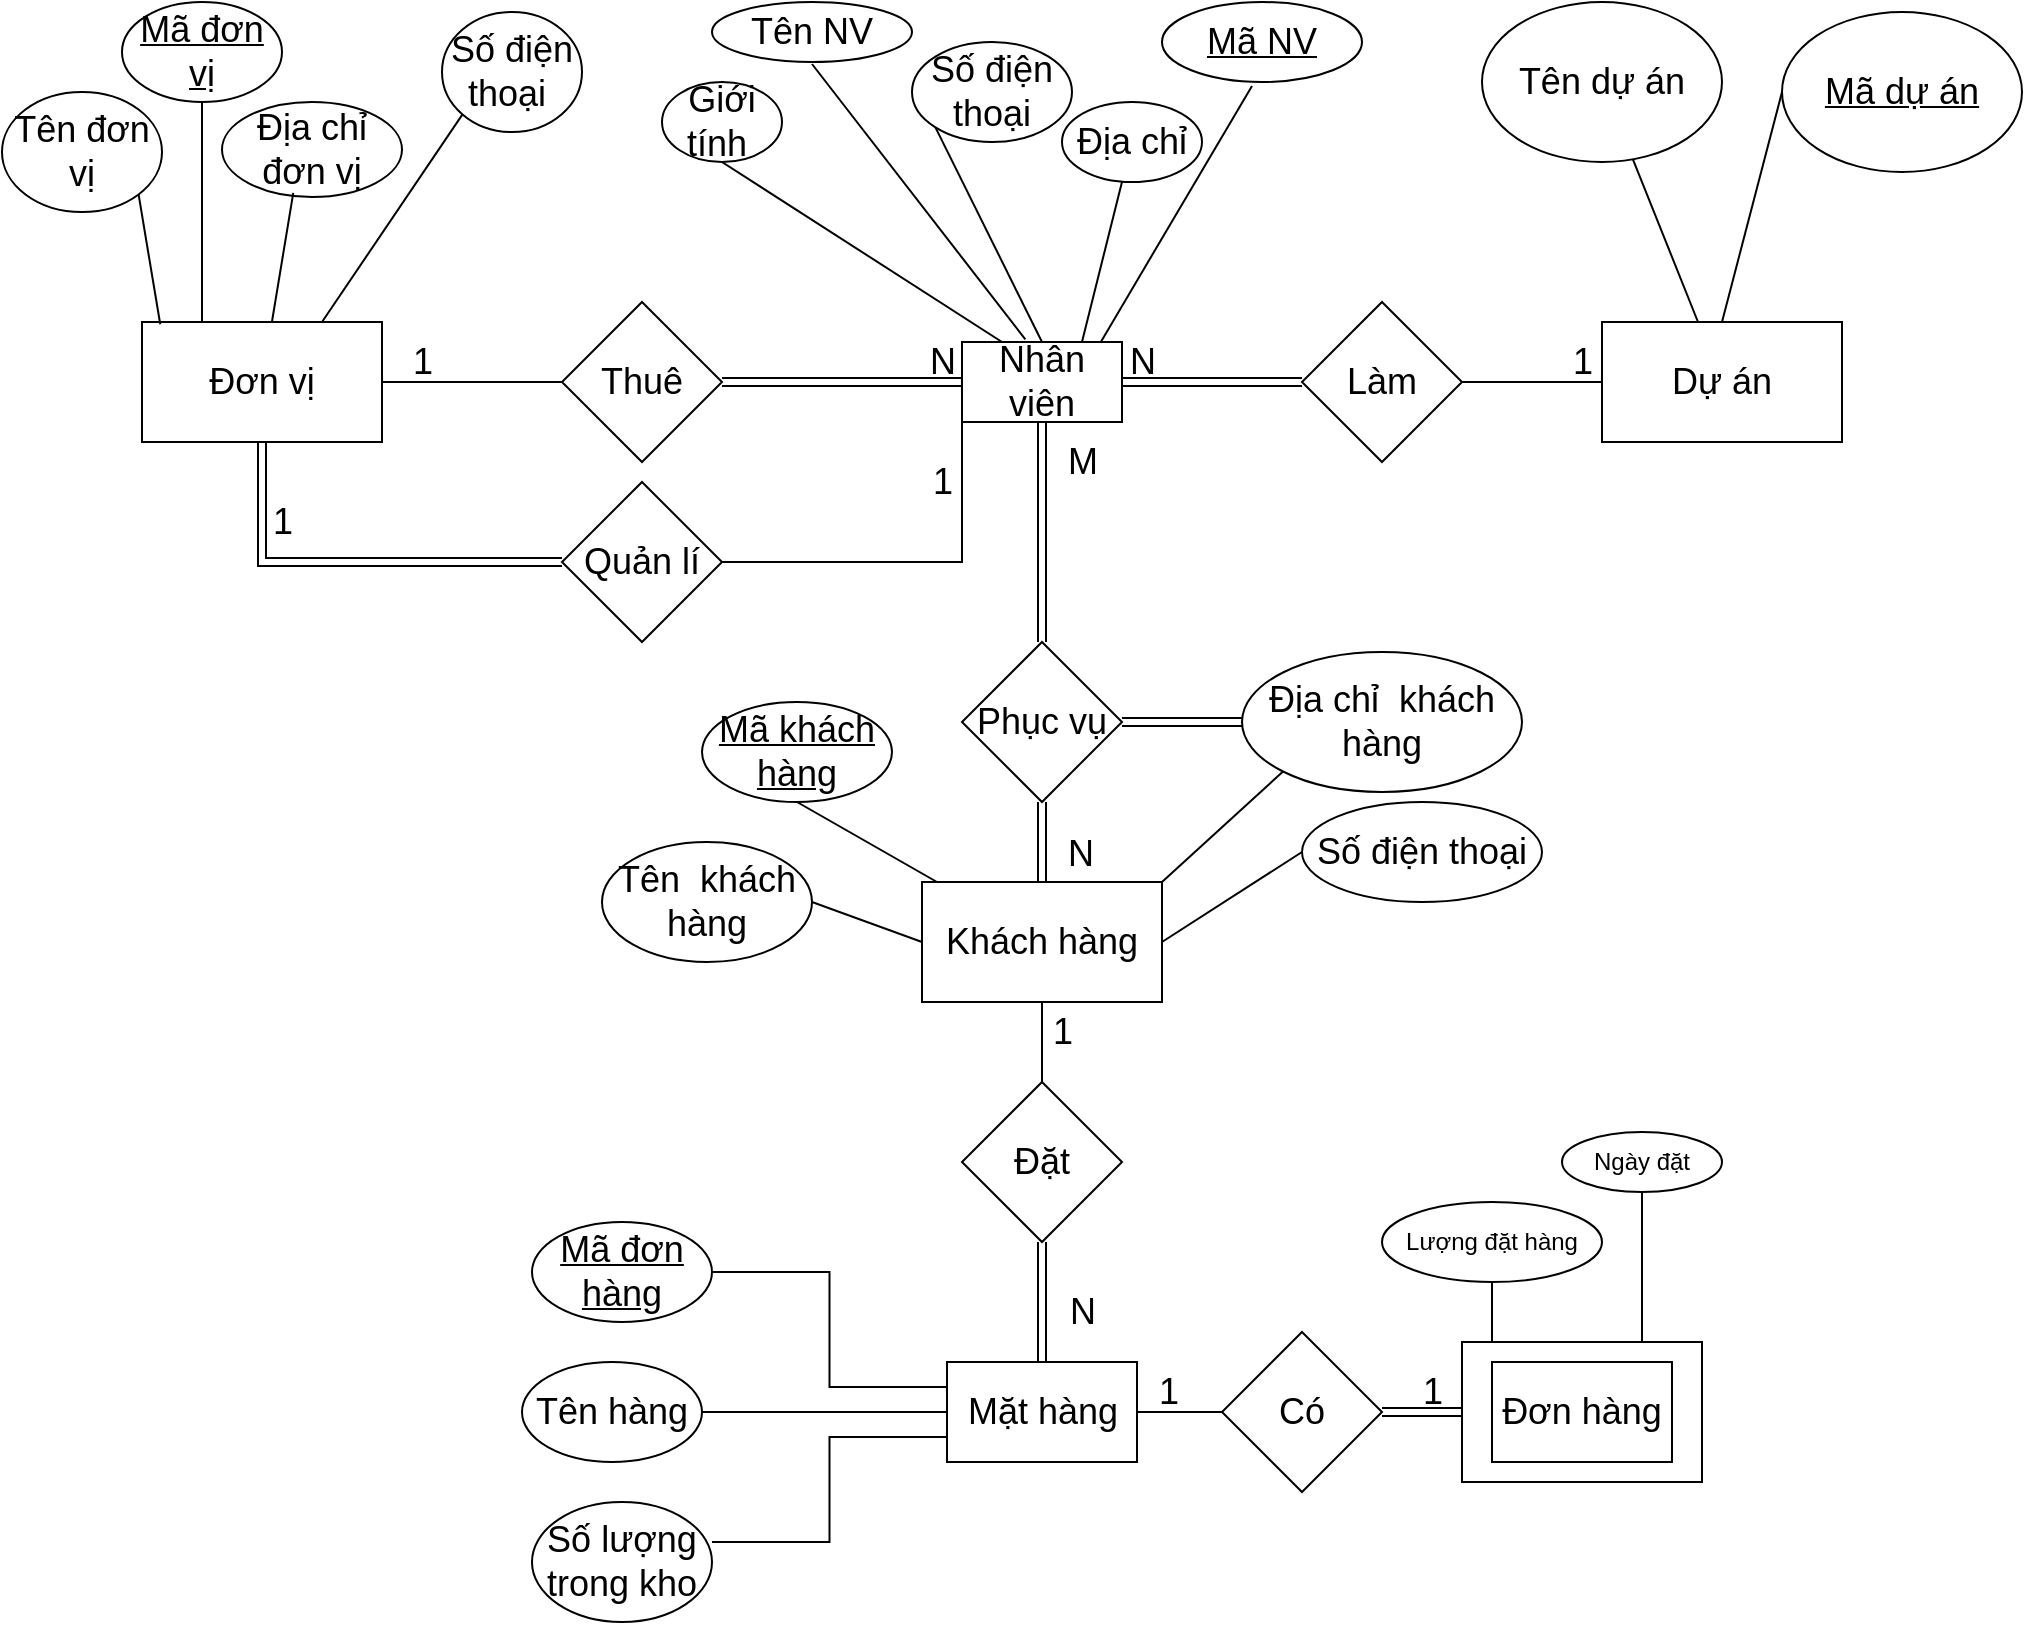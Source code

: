 <mxfile version="13.9.9" type="device"><diagram id="GnQuUQhDl9ipmkHcwemQ" name="Page-1"><mxGraphModel dx="1874" dy="848" grid="1" gridSize="10" guides="1" tooltips="1" connect="1" arrows="1" fold="1" page="1" pageScale="1" pageWidth="850" pageHeight="1100" math="0" shadow="0"><root><mxCell id="0"/><mxCell id="1" parent="0"/><mxCell id="LHHj_2JU21DUQ7Zl8e3L-88" style="edgeStyle=orthogonalEdgeStyle;rounded=0;orthogonalLoop=1;jettySize=auto;html=1;entryX=0;entryY=0.5;entryDx=0;entryDy=0;endArrow=none;endFill=0;fontSize=18;" edge="1" parent="1" source="LHHj_2JU21DUQ7Zl8e3L-18" target="LHHj_2JU21DUQ7Zl8e3L-64"><mxGeometry relative="1" as="geometry"/></mxCell><mxCell id="LHHj_2JU21DUQ7Zl8e3L-18" value="Đơn vị" style="rounded=0;whiteSpace=wrap;html=1;fontSize=18;" vertex="1" parent="1"><mxGeometry x="460" y="290" width="120" height="60" as="geometry"/></mxCell><mxCell id="LHHj_2JU21DUQ7Zl8e3L-20" value="&lt;u style=&quot;font-size: 18px;&quot;&gt;Mã đơn vị&lt;/u&gt;" style="ellipse;whiteSpace=wrap;html=1;fontSize=18;" vertex="1" parent="1"><mxGeometry x="450" y="130" width="80" height="50" as="geometry"/></mxCell><mxCell id="LHHj_2JU21DUQ7Zl8e3L-22" value="Tên đơn vị" style="ellipse;whiteSpace=wrap;html=1;fontSize=18;" vertex="1" parent="1"><mxGeometry x="390" y="175" width="80" height="60" as="geometry"/></mxCell><mxCell id="LHHj_2JU21DUQ7Zl8e3L-24" value="Số điện thoại&amp;nbsp;" style="ellipse;whiteSpace=wrap;html=1;fontSize=18;" vertex="1" parent="1"><mxGeometry x="610" y="135" width="70" height="60" as="geometry"/></mxCell><mxCell id="LHHj_2JU21DUQ7Zl8e3L-26" value="Địa chỉ đơn vị" style="ellipse;whiteSpace=wrap;html=1;fontSize=18;" vertex="1" parent="1"><mxGeometry x="500" y="180" width="90" height="47.5" as="geometry"/></mxCell><mxCell id="LHHj_2JU21DUQ7Zl8e3L-49" value="Giới tính&amp;nbsp;" style="ellipse;whiteSpace=wrap;html=1;fontSize=18;" vertex="1" parent="1"><mxGeometry x="720" y="170" width="60" height="40" as="geometry"/></mxCell><mxCell id="LHHj_2JU21DUQ7Zl8e3L-50" value="Tên NV" style="ellipse;whiteSpace=wrap;html=1;fontSize=18;" vertex="1" parent="1"><mxGeometry x="745" y="130" width="100" height="30" as="geometry"/></mxCell><mxCell id="LHHj_2JU21DUQ7Zl8e3L-51" value="Địa chỉ" style="ellipse;whiteSpace=wrap;html=1;fontSize=18;" vertex="1" parent="1"><mxGeometry x="920" y="180" width="70" height="40" as="geometry"/></mxCell><mxCell id="LHHj_2JU21DUQ7Zl8e3L-85" style="edgeStyle=orthogonalEdgeStyle;shape=link;rounded=0;orthogonalLoop=1;jettySize=auto;html=1;fontSize=18;" edge="1" parent="1" source="LHHj_2JU21DUQ7Zl8e3L-52" target="LHHj_2JU21DUQ7Zl8e3L-64"><mxGeometry relative="1" as="geometry"/></mxCell><mxCell id="LHHj_2JU21DUQ7Zl8e3L-94" style="edgeStyle=orthogonalEdgeStyle;rounded=0;orthogonalLoop=1;jettySize=auto;html=1;entryX=0;entryY=0.5;entryDx=0;entryDy=0;endArrow=none;endFill=0;shape=link;fontSize=18;" edge="1" parent="1" source="LHHj_2JU21DUQ7Zl8e3L-52" target="LHHj_2JU21DUQ7Zl8e3L-92"><mxGeometry relative="1" as="geometry"/></mxCell><mxCell id="LHHj_2JU21DUQ7Zl8e3L-52" value="Nhân viên" style="rounded=0;whiteSpace=wrap;html=1;fontSize=18;" vertex="1" parent="1"><mxGeometry x="870" y="300" width="80" height="40" as="geometry"/></mxCell><mxCell id="LHHj_2JU21DUQ7Zl8e3L-53" value="&lt;font style=&quot;font-size: 18px;&quot;&gt;Số điện thoại&lt;/font&gt;" style="ellipse;whiteSpace=wrap;html=1;fontSize=18;" vertex="1" parent="1"><mxGeometry x="845" y="150" width="80" height="50" as="geometry"/></mxCell><mxCell id="LHHj_2JU21DUQ7Zl8e3L-54" value="&lt;u style=&quot;font-size: 18px;&quot;&gt;Mã NV&lt;/u&gt;" style="ellipse;whiteSpace=wrap;html=1;fontSize=18;" vertex="1" parent="1"><mxGeometry x="970" y="130" width="100" height="40" as="geometry"/></mxCell><mxCell id="LHHj_2JU21DUQ7Zl8e3L-59" value="Dự án" style="rounded=0;whiteSpace=wrap;html=1;fontSize=18;" vertex="1" parent="1"><mxGeometry x="1190" y="290" width="120" height="60" as="geometry"/></mxCell><mxCell id="LHHj_2JU21DUQ7Zl8e3L-61" value="&lt;u style=&quot;font-size: 18px;&quot;&gt;Mã dự án&lt;/u&gt;" style="ellipse;whiteSpace=wrap;html=1;fontSize=18;" vertex="1" parent="1"><mxGeometry x="1280" y="135" width="120" height="80" as="geometry"/></mxCell><mxCell id="LHHj_2JU21DUQ7Zl8e3L-63" value="Tên dự án" style="ellipse;whiteSpace=wrap;html=1;fontSize=18;" vertex="1" parent="1"><mxGeometry x="1130" y="130" width="120" height="80" as="geometry"/></mxCell><mxCell id="LHHj_2JU21DUQ7Zl8e3L-64" value="Thuê" style="rhombus;whiteSpace=wrap;html=1;fontSize=18;" vertex="1" parent="1"><mxGeometry x="670" y="280" width="80" height="80" as="geometry"/></mxCell><mxCell id="LHHj_2JU21DUQ7Zl8e3L-71" value="" style="endArrow=none;html=1;exitX=0.75;exitY=0;exitDx=0;exitDy=0;fontSize=18;entryX=0;entryY=1;entryDx=0;entryDy=0;" edge="1" parent="1" source="LHHj_2JU21DUQ7Zl8e3L-18" target="LHHj_2JU21DUQ7Zl8e3L-24"><mxGeometry width="50" height="50" relative="1" as="geometry"><mxPoint x="550" y="295" as="sourcePoint"/><mxPoint x="625" y="192" as="targetPoint"/></mxGeometry></mxCell><mxCell id="LHHj_2JU21DUQ7Zl8e3L-72" value="" style="endArrow=none;html=1;entryX=0.076;entryY=0.019;entryDx=0;entryDy=0;entryPerimeter=0;exitX=1;exitY=1;exitDx=0;exitDy=0;fontSize=18;" edge="1" parent="1" source="LHHj_2JU21DUQ7Zl8e3L-22" target="LHHj_2JU21DUQ7Zl8e3L-18"><mxGeometry width="50" height="50" relative="1" as="geometry"><mxPoint x="430" y="260" as="sourcePoint"/><mxPoint x="490" y="210" as="targetPoint"/></mxGeometry></mxCell><mxCell id="LHHj_2JU21DUQ7Zl8e3L-74" value="" style="endArrow=none;html=1;entryX=0.25;entryY=0;entryDx=0;entryDy=0;fontSize=18;" edge="1" parent="1" target="LHHj_2JU21DUQ7Zl8e3L-18"><mxGeometry width="50" height="50" relative="1" as="geometry"><mxPoint x="490" y="180" as="sourcePoint"/><mxPoint x="530.0" y="252.0" as="targetPoint"/></mxGeometry></mxCell><mxCell id="LHHj_2JU21DUQ7Zl8e3L-75" value="" style="endArrow=none;html=1;exitX=0.396;exitY=0.956;exitDx=0;exitDy=0;exitPerimeter=0;fontSize=18;" edge="1" parent="1" source="LHHj_2JU21DUQ7Zl8e3L-26" target="LHHj_2JU21DUQ7Zl8e3L-18"><mxGeometry width="50" height="50" relative="1" as="geometry"><mxPoint x="554" y="160" as="sourcePoint"/><mxPoint x="590.0" y="230.0" as="targetPoint"/></mxGeometry></mxCell><mxCell id="LHHj_2JU21DUQ7Zl8e3L-76" value="" style="endArrow=none;html=1;exitX=0.5;exitY=1;exitDx=0;exitDy=0;entryX=0.25;entryY=0;entryDx=0;entryDy=0;fontSize=18;" edge="1" parent="1" source="LHHj_2JU21DUQ7Zl8e3L-49" target="LHHj_2JU21DUQ7Zl8e3L-52"><mxGeometry width="50" height="50" relative="1" as="geometry"><mxPoint x="749.998" y="205.002" as="sourcePoint"/><mxPoint x="890" y="300" as="targetPoint"/></mxGeometry></mxCell><mxCell id="LHHj_2JU21DUQ7Zl8e3L-77" value="" style="endArrow=none;html=1;entryX=0.396;entryY=-0.033;entryDx=0;entryDy=0;entryPerimeter=0;fontSize=18;" edge="1" parent="1" target="LHHj_2JU21DUQ7Zl8e3L-52"><mxGeometry width="50" height="50" relative="1" as="geometry"><mxPoint x="795" y="161" as="sourcePoint"/><mxPoint x="831.44" y="247.0" as="targetPoint"/></mxGeometry></mxCell><mxCell id="LHHj_2JU21DUQ7Zl8e3L-78" value="" style="endArrow=none;html=1;exitX=0;exitY=1;exitDx=0;exitDy=0;entryX=0.5;entryY=0;entryDx=0;entryDy=0;fontSize=18;" edge="1" parent="1" source="LHHj_2JU21DUQ7Zl8e3L-53" target="LHHj_2JU21DUQ7Zl8e3L-52"><mxGeometry width="50" height="50" relative="1" as="geometry"><mxPoint x="901.778" y="170.002" as="sourcePoint"/><mxPoint x="910" y="290" as="targetPoint"/></mxGeometry></mxCell><mxCell id="LHHj_2JU21DUQ7Zl8e3L-80" value="" style="endArrow=none;html=1;entryX=0.75;entryY=0;entryDx=0;entryDy=0;fontSize=18;" edge="1" parent="1" source="LHHj_2JU21DUQ7Zl8e3L-51" target="LHHj_2JU21DUQ7Zl8e3L-52"><mxGeometry width="50" height="50" relative="1" as="geometry"><mxPoint x="936.778" y="195.002" as="sourcePoint"/><mxPoint x="973.22" y="277.0" as="targetPoint"/></mxGeometry></mxCell><mxCell id="LHHj_2JU21DUQ7Zl8e3L-81" value="" style="endArrow=none;html=1;entryX=0.865;entryY=0.008;entryDx=0;entryDy=0;entryPerimeter=0;exitX=0.45;exitY=1.05;exitDx=0;exitDy=0;exitPerimeter=0;fontSize=18;" edge="1" parent="1" source="LHHj_2JU21DUQ7Zl8e3L-54" target="LHHj_2JU21DUQ7Zl8e3L-52"><mxGeometry width="50" height="50" relative="1" as="geometry"><mxPoint x="1029.998" y="153.002" as="sourcePoint"/><mxPoint x="1066.44" y="235.0" as="targetPoint"/></mxGeometry></mxCell><mxCell id="LHHj_2JU21DUQ7Zl8e3L-82" value="" style="endArrow=none;html=1;fontSize=18;" edge="1" parent="1" source="LHHj_2JU21DUQ7Zl8e3L-63" target="LHHj_2JU21DUQ7Zl8e3L-59"><mxGeometry width="50" height="50" relative="1" as="geometry"><mxPoint x="1231.778" y="220.002" as="sourcePoint"/><mxPoint x="1268.22" y="302.0" as="targetPoint"/></mxGeometry></mxCell><mxCell id="LHHj_2JU21DUQ7Zl8e3L-84" value="" style="endArrow=none;html=1;entryX=0.5;entryY=0;entryDx=0;entryDy=0;exitX=0;exitY=0.5;exitDx=0;exitDy=0;fontSize=18;" edge="1" parent="1" source="LHHj_2JU21DUQ7Zl8e3L-61" target="LHHj_2JU21DUQ7Zl8e3L-59"><mxGeometry width="50" height="50" relative="1" as="geometry"><mxPoint x="1339.998" y="279.002" as="sourcePoint"/><mxPoint x="1376.44" y="361.0" as="targetPoint"/></mxGeometry></mxCell><mxCell id="LHHj_2JU21DUQ7Zl8e3L-89" value="1" style="text;html=1;align=center;verticalAlign=middle;resizable=0;points=[];autosize=1;fontSize=18;" vertex="1" parent="1"><mxGeometry x="585" y="295" width="30" height="30" as="geometry"/></mxCell><mxCell id="LHHj_2JU21DUQ7Zl8e3L-90" value="N" style="text;html=1;align=center;verticalAlign=middle;resizable=0;points=[];autosize=1;fontSize=18;" vertex="1" parent="1"><mxGeometry x="845" y="295" width="30" height="30" as="geometry"/></mxCell><mxCell id="LHHj_2JU21DUQ7Zl8e3L-93" style="edgeStyle=orthogonalEdgeStyle;rounded=0;orthogonalLoop=1;jettySize=auto;html=1;entryX=0;entryY=0.5;entryDx=0;entryDy=0;endArrow=none;endFill=0;fontSize=18;" edge="1" parent="1" source="LHHj_2JU21DUQ7Zl8e3L-92" target="LHHj_2JU21DUQ7Zl8e3L-59"><mxGeometry relative="1" as="geometry"/></mxCell><mxCell id="LHHj_2JU21DUQ7Zl8e3L-92" value="Làm" style="rhombus;whiteSpace=wrap;html=1;fontSize=18;" vertex="1" parent="1"><mxGeometry x="1040" y="280" width="80" height="80" as="geometry"/></mxCell><mxCell id="LHHj_2JU21DUQ7Zl8e3L-95" value="N" style="text;html=1;align=center;verticalAlign=middle;resizable=0;points=[];autosize=1;fontSize=18;" vertex="1" parent="1"><mxGeometry x="945" y="295" width="30" height="30" as="geometry"/></mxCell><mxCell id="LHHj_2JU21DUQ7Zl8e3L-96" value="1" style="text;html=1;align=center;verticalAlign=middle;resizable=0;points=[];autosize=1;fontSize=18;" vertex="1" parent="1"><mxGeometry x="1165" y="295" width="30" height="30" as="geometry"/></mxCell><mxCell id="LHHj_2JU21DUQ7Zl8e3L-102" style="edgeStyle=orthogonalEdgeStyle;rounded=0;orthogonalLoop=1;jettySize=auto;html=1;entryX=0;entryY=1;entryDx=0;entryDy=0;endArrow=none;endFill=0;fontSize=18;" edge="1" parent="1" source="LHHj_2JU21DUQ7Zl8e3L-100" target="LHHj_2JU21DUQ7Zl8e3L-52"><mxGeometry relative="1" as="geometry"/></mxCell><mxCell id="LHHj_2JU21DUQ7Zl8e3L-103" style="edgeStyle=orthogonalEdgeStyle;rounded=0;orthogonalLoop=1;jettySize=auto;html=1;entryX=0.5;entryY=1;entryDx=0;entryDy=0;endArrow=none;endFill=0;shape=link;fontSize=18;" edge="1" parent="1" source="LHHj_2JU21DUQ7Zl8e3L-100" target="LHHj_2JU21DUQ7Zl8e3L-18"><mxGeometry relative="1" as="geometry"/></mxCell><mxCell id="LHHj_2JU21DUQ7Zl8e3L-100" value="Quản lí" style="rhombus;whiteSpace=wrap;html=1;fontSize=18;" vertex="1" parent="1"><mxGeometry x="670" y="370" width="80" height="80" as="geometry"/></mxCell><mxCell id="LHHj_2JU21DUQ7Zl8e3L-105" value="1" style="text;html=1;align=center;verticalAlign=middle;resizable=0;points=[];autosize=1;fontSize=18;" vertex="1" parent="1"><mxGeometry x="515" y="375" width="30" height="30" as="geometry"/></mxCell><mxCell id="LHHj_2JU21DUQ7Zl8e3L-106" value="1" style="text;html=1;align=center;verticalAlign=middle;resizable=0;points=[];autosize=1;fontSize=18;" vertex="1" parent="1"><mxGeometry x="845" y="355" width="30" height="30" as="geometry"/></mxCell><mxCell id="LHHj_2JU21DUQ7Zl8e3L-133" style="edgeStyle=orthogonalEdgeStyle;rounded=0;orthogonalLoop=1;jettySize=auto;html=1;entryX=0.5;entryY=0;entryDx=0;entryDy=0;endArrow=none;endFill=0;fontSize=18;" edge="1" parent="1" source="LHHj_2JU21DUQ7Zl8e3L-107" target="LHHj_2JU21DUQ7Zl8e3L-131"><mxGeometry relative="1" as="geometry"/></mxCell><mxCell id="LHHj_2JU21DUQ7Zl8e3L-107" value="Khách hàng" style="rounded=0;whiteSpace=wrap;html=1;fontSize=18;" vertex="1" parent="1"><mxGeometry x="850" y="570" width="120" height="60" as="geometry"/></mxCell><mxCell id="LHHj_2JU21DUQ7Zl8e3L-110" value="&lt;u style=&quot;font-size: 18px;&quot;&gt;Mã khách hàng&lt;/u&gt;" style="ellipse;whiteSpace=wrap;html=1;fontSize=18;" vertex="1" parent="1"><mxGeometry x="740" y="480" width="95" height="50" as="geometry"/></mxCell><mxCell id="LHHj_2JU21DUQ7Zl8e3L-111" value="Tên&amp;nbsp; khách hàng" style="ellipse;whiteSpace=wrap;html=1;fontSize=18;" vertex="1" parent="1"><mxGeometry x="690" y="550" width="105" height="60" as="geometry"/></mxCell><mxCell id="LHHj_2JU21DUQ7Zl8e3L-132" value="" style="edgeStyle=orthogonalEdgeStyle;shape=link;rounded=0;orthogonalLoop=1;jettySize=auto;html=1;endArrow=none;endFill=0;fontSize=18;" edge="1" parent="1" source="LHHj_2JU21DUQ7Zl8e3L-113" target="LHHj_2JU21DUQ7Zl8e3L-120"><mxGeometry relative="1" as="geometry"/></mxCell><mxCell id="LHHj_2JU21DUQ7Zl8e3L-113" value="Địa chỉ&amp;nbsp; khách hàng" style="ellipse;whiteSpace=wrap;html=1;fontSize=18;" vertex="1" parent="1"><mxGeometry x="1010" y="455" width="140" height="70" as="geometry"/></mxCell><mxCell id="LHHj_2JU21DUQ7Zl8e3L-114" value="Số điện thoại" style="ellipse;whiteSpace=wrap;html=1;fontSize=18;" vertex="1" parent="1"><mxGeometry x="1040" y="530" width="120" height="50" as="geometry"/></mxCell><mxCell id="LHHj_2JU21DUQ7Zl8e3L-116" value="" style="endArrow=none;html=1;entryX=0.5;entryY=1;entryDx=0;entryDy=0;fontSize=18;" edge="1" parent="1" source="LHHj_2JU21DUQ7Zl8e3L-107" target="LHHj_2JU21DUQ7Zl8e3L-110"><mxGeometry width="50" height="50" relative="1" as="geometry"><mxPoint x="961" y="600" as="sourcePoint"/><mxPoint x="1011" y="550" as="targetPoint"/></mxGeometry></mxCell><mxCell id="LHHj_2JU21DUQ7Zl8e3L-117" value="" style="endArrow=none;html=1;entryX=1;entryY=0.5;entryDx=0;entryDy=0;exitX=0;exitY=0.5;exitDx=0;exitDy=0;fontSize=18;" edge="1" parent="1" source="LHHj_2JU21DUQ7Zl8e3L-107" target="LHHj_2JU21DUQ7Zl8e3L-111"><mxGeometry width="50" height="50" relative="1" as="geometry"><mxPoint x="966" y="640" as="sourcePoint"/><mxPoint x="1022" y="590" as="targetPoint"/></mxGeometry></mxCell><mxCell id="LHHj_2JU21DUQ7Zl8e3L-118" value="" style="endArrow=none;html=1;entryX=0;entryY=1;entryDx=0;entryDy=0;exitX=1;exitY=0;exitDx=0;exitDy=0;fontSize=18;" edge="1" parent="1" source="LHHj_2JU21DUQ7Zl8e3L-107" target="LHHj_2JU21DUQ7Zl8e3L-113"><mxGeometry width="50" height="50" relative="1" as="geometry"><mxPoint x="942" y="745" as="sourcePoint"/><mxPoint x="992" y="695" as="targetPoint"/></mxGeometry></mxCell><mxCell id="LHHj_2JU21DUQ7Zl8e3L-119" value="" style="endArrow=none;html=1;entryX=0;entryY=0.5;entryDx=0;entryDy=0;exitX=1;exitY=0.5;exitDx=0;exitDy=0;fontSize=18;" edge="1" parent="1" source="LHHj_2JU21DUQ7Zl8e3L-107" target="LHHj_2JU21DUQ7Zl8e3L-114"><mxGeometry width="50" height="50" relative="1" as="geometry"><mxPoint x="922" y="740" as="sourcePoint"/><mxPoint x="972" y="690" as="targetPoint"/></mxGeometry></mxCell><mxCell id="LHHj_2JU21DUQ7Zl8e3L-122" style="edgeStyle=orthogonalEdgeStyle;shape=link;rounded=0;orthogonalLoop=1;jettySize=auto;html=1;entryX=0.5;entryY=0;entryDx=0;entryDy=0;endArrow=none;endFill=0;exitX=0.5;exitY=1;exitDx=0;exitDy=0;fontSize=18;" edge="1" parent="1" source="LHHj_2JU21DUQ7Zl8e3L-120" target="LHHj_2JU21DUQ7Zl8e3L-107"><mxGeometry relative="1" as="geometry"/></mxCell><mxCell id="LHHj_2JU21DUQ7Zl8e3L-127" value="" style="edgeStyle=orthogonalEdgeStyle;shape=link;rounded=0;orthogonalLoop=1;jettySize=auto;html=1;endArrow=none;endFill=0;exitX=0.5;exitY=0;exitDx=0;exitDy=0;fontSize=18;" edge="1" parent="1" source="LHHj_2JU21DUQ7Zl8e3L-120" target="LHHj_2JU21DUQ7Zl8e3L-52"><mxGeometry relative="1" as="geometry"/></mxCell><mxCell id="LHHj_2JU21DUQ7Zl8e3L-120" value="Phục vụ" style="rhombus;whiteSpace=wrap;html=1;fontSize=18;" vertex="1" parent="1"><mxGeometry x="870" y="450" width="80" height="80" as="geometry"/></mxCell><mxCell id="LHHj_2JU21DUQ7Zl8e3L-124" value="M" style="text;html=1;align=center;verticalAlign=middle;resizable=0;points=[];autosize=1;fontSize=18;" vertex="1" parent="1"><mxGeometry x="915" y="345" width="30" height="30" as="geometry"/></mxCell><mxCell id="LHHj_2JU21DUQ7Zl8e3L-125" value="N" style="text;html=1;align=center;verticalAlign=middle;resizable=0;points=[];autosize=1;rotation=180;fontSize=18;" vertex="1" parent="1"><mxGeometry x="915" y="540" width="30" height="30" as="geometry"/></mxCell><mxCell id="LHHj_2JU21DUQ7Zl8e3L-135" style="edgeStyle=orthogonalEdgeStyle;rounded=0;orthogonalLoop=1;jettySize=auto;html=1;entryX=0.5;entryY=0;entryDx=0;entryDy=0;endArrow=none;endFill=0;fontSize=18;shape=link;" edge="1" parent="1" source="LHHj_2JU21DUQ7Zl8e3L-131" target="LHHj_2JU21DUQ7Zl8e3L-134"><mxGeometry relative="1" as="geometry"/></mxCell><mxCell id="LHHj_2JU21DUQ7Zl8e3L-131" value="Đặt" style="rhombus;whiteSpace=wrap;html=1;fontSize=18;" vertex="1" parent="1"><mxGeometry x="870" y="670" width="80" height="80" as="geometry"/></mxCell><mxCell id="LHHj_2JU21DUQ7Zl8e3L-149" style="edgeStyle=orthogonalEdgeStyle;rounded=0;orthogonalLoop=1;jettySize=auto;html=1;exitX=0;exitY=0.25;exitDx=0;exitDy=0;entryX=1;entryY=0.5;entryDx=0;entryDy=0;endArrow=none;endFill=0;fontSize=18;" edge="1" parent="1" source="LHHj_2JU21DUQ7Zl8e3L-134" target="LHHj_2JU21DUQ7Zl8e3L-140"><mxGeometry relative="1" as="geometry"/></mxCell><mxCell id="LHHj_2JU21DUQ7Zl8e3L-151" style="edgeStyle=orthogonalEdgeStyle;rounded=0;orthogonalLoop=1;jettySize=auto;html=1;exitX=1;exitY=0.5;exitDx=0;exitDy=0;entryX=0;entryY=0.5;entryDx=0;entryDy=0;endArrow=none;endFill=0;fontSize=18;" edge="1" parent="1" source="LHHj_2JU21DUQ7Zl8e3L-134" target="LHHj_2JU21DUQ7Zl8e3L-150"><mxGeometry relative="1" as="geometry"/></mxCell><mxCell id="LHHj_2JU21DUQ7Zl8e3L-134" value="Mặt hàng" style="rounded=0;whiteSpace=wrap;html=1;fontSize=18;" vertex="1" parent="1"><mxGeometry x="862.5" y="810" width="95" height="50" as="geometry"/></mxCell><mxCell id="LHHj_2JU21DUQ7Zl8e3L-136" value="1" style="text;html=1;align=center;verticalAlign=middle;resizable=0;points=[];autosize=1;fontSize=18;" vertex="1" parent="1"><mxGeometry x="905" y="630" width="30" height="30" as="geometry"/></mxCell><mxCell id="LHHj_2JU21DUQ7Zl8e3L-137" value="N" style="text;html=1;align=center;verticalAlign=middle;resizable=0;points=[];autosize=1;fontSize=18;" vertex="1" parent="1"><mxGeometry x="915" y="770" width="30" height="30" as="geometry"/></mxCell><mxCell id="LHHj_2JU21DUQ7Zl8e3L-140" value="&lt;u&gt;Mã đơn hàng&lt;/u&gt;" style="ellipse;whiteSpace=wrap;html=1;fontSize=18;" vertex="1" parent="1"><mxGeometry x="655" y="740" width="90" height="50" as="geometry"/></mxCell><mxCell id="LHHj_2JU21DUQ7Zl8e3L-147" style="edgeStyle=orthogonalEdgeStyle;rounded=0;orthogonalLoop=1;jettySize=auto;html=1;exitX=1;exitY=0.5;exitDx=0;exitDy=0;entryX=0;entryY=0.5;entryDx=0;entryDy=0;endArrow=none;endFill=0;fontSize=18;" edge="1" parent="1" source="LHHj_2JU21DUQ7Zl8e3L-142" target="LHHj_2JU21DUQ7Zl8e3L-134"><mxGeometry relative="1" as="geometry"/></mxCell><mxCell id="LHHj_2JU21DUQ7Zl8e3L-142" value="Tên hàng" style="ellipse;whiteSpace=wrap;html=1;fontSize=18;" vertex="1" parent="1"><mxGeometry x="650" y="810" width="90" height="50" as="geometry"/></mxCell><mxCell id="LHHj_2JU21DUQ7Zl8e3L-148" style="edgeStyle=orthogonalEdgeStyle;rounded=0;orthogonalLoop=1;jettySize=auto;html=1;exitX=1;exitY=0.333;exitDx=0;exitDy=0;entryX=0;entryY=0.75;entryDx=0;entryDy=0;endArrow=none;endFill=0;fontSize=18;exitPerimeter=0;" edge="1" parent="1" source="LHHj_2JU21DUQ7Zl8e3L-143" target="LHHj_2JU21DUQ7Zl8e3L-134"><mxGeometry relative="1" as="geometry"/></mxCell><mxCell id="LHHj_2JU21DUQ7Zl8e3L-143" value="Số lượng trong kho" style="ellipse;whiteSpace=wrap;html=1;fontSize=18;" vertex="1" parent="1"><mxGeometry x="655" y="880" width="90" height="60" as="geometry"/></mxCell><mxCell id="LHHj_2JU21DUQ7Zl8e3L-158" style="edgeStyle=orthogonalEdgeStyle;shape=link;rounded=0;orthogonalLoop=1;jettySize=auto;html=1;entryX=0;entryY=0.5;entryDx=0;entryDy=0;endArrow=none;endFill=0;fontSize=18;" edge="1" parent="1" source="LHHj_2JU21DUQ7Zl8e3L-150" target="LHHj_2JU21DUQ7Zl8e3L-154"><mxGeometry relative="1" as="geometry"/></mxCell><mxCell id="LHHj_2JU21DUQ7Zl8e3L-150" value="Có" style="rhombus;whiteSpace=wrap;html=1;fontSize=18;" vertex="1" parent="1"><mxGeometry x="1000" y="795" width="80" height="80" as="geometry"/></mxCell><mxCell id="LHHj_2JU21DUQ7Zl8e3L-161" style="edgeStyle=orthogonalEdgeStyle;rounded=0;orthogonalLoop=1;jettySize=auto;html=1;exitX=0.25;exitY=0;exitDx=0;exitDy=0;entryX=0.5;entryY=1;entryDx=0;entryDy=0;endArrow=none;endFill=0;fontSize=18;" edge="1" parent="1" source="LHHj_2JU21DUQ7Zl8e3L-154" target="LHHj_2JU21DUQ7Zl8e3L-160"><mxGeometry relative="1" as="geometry"/></mxCell><mxCell id="LHHj_2JU21DUQ7Zl8e3L-162" style="edgeStyle=orthogonalEdgeStyle;rounded=0;orthogonalLoop=1;jettySize=auto;html=1;exitX=0.75;exitY=0;exitDx=0;exitDy=0;endArrow=none;endFill=0;fontSize=18;" edge="1" parent="1" source="LHHj_2JU21DUQ7Zl8e3L-154" target="LHHj_2JU21DUQ7Zl8e3L-163"><mxGeometry relative="1" as="geometry"><mxPoint x="1210" y="700" as="targetPoint"/></mxGeometry></mxCell><mxCell id="LHHj_2JU21DUQ7Zl8e3L-154" value="" style="rounded=0;whiteSpace=wrap;html=1;fontSize=18;" vertex="1" parent="1"><mxGeometry x="1120" y="800" width="120" height="70" as="geometry"/></mxCell><mxCell id="LHHj_2JU21DUQ7Zl8e3L-155" value="Đơn hàng" style="rounded=0;whiteSpace=wrap;html=1;fontSize=18;" vertex="1" parent="1"><mxGeometry x="1135" y="810" width="90" height="50" as="geometry"/></mxCell><mxCell id="LHHj_2JU21DUQ7Zl8e3L-157" style="edgeStyle=orthogonalEdgeStyle;shape=link;rounded=0;orthogonalLoop=1;jettySize=auto;html=1;exitX=0.5;exitY=1;exitDx=0;exitDy=0;endArrow=none;endFill=0;fontSize=18;" edge="1" parent="1" source="LHHj_2JU21DUQ7Zl8e3L-154" target="LHHj_2JU21DUQ7Zl8e3L-154"><mxGeometry relative="1" as="geometry"/></mxCell><mxCell id="LHHj_2JU21DUQ7Zl8e3L-160" value="Lượng đặt hàng" style="ellipse;whiteSpace=wrap;html=1;" vertex="1" parent="1"><mxGeometry x="1080" y="730" width="110" height="40" as="geometry"/></mxCell><mxCell id="LHHj_2JU21DUQ7Zl8e3L-163" value="Ngày đặt" style="ellipse;whiteSpace=wrap;html=1;" vertex="1" parent="1"><mxGeometry x="1170" y="695" width="80" height="30" as="geometry"/></mxCell><mxCell id="LHHj_2JU21DUQ7Zl8e3L-164" value="1" style="text;html=1;align=center;verticalAlign=middle;resizable=0;points=[];autosize=1;fontSize=18;" vertex="1" parent="1"><mxGeometry x="957.5" y="810" width="30" height="30" as="geometry"/></mxCell><mxCell id="LHHj_2JU21DUQ7Zl8e3L-165" value="1" style="text;html=1;align=center;verticalAlign=middle;resizable=0;points=[];autosize=1;fontSize=18;" vertex="1" parent="1"><mxGeometry x="1090" y="810" width="30" height="30" as="geometry"/></mxCell></root></mxGraphModel></diagram></mxfile>